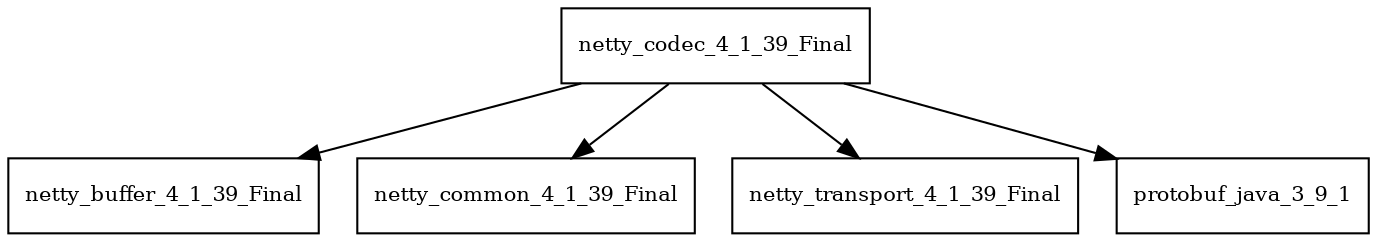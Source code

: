 digraph netty_codec_4_1_39_Final_dependencies {
  node [shape = box, fontsize=10.0];
  netty_codec_4_1_39_Final -> netty_buffer_4_1_39_Final;
  netty_codec_4_1_39_Final -> netty_common_4_1_39_Final;
  netty_codec_4_1_39_Final -> netty_transport_4_1_39_Final;
  netty_codec_4_1_39_Final -> protobuf_java_3_9_1;
}

